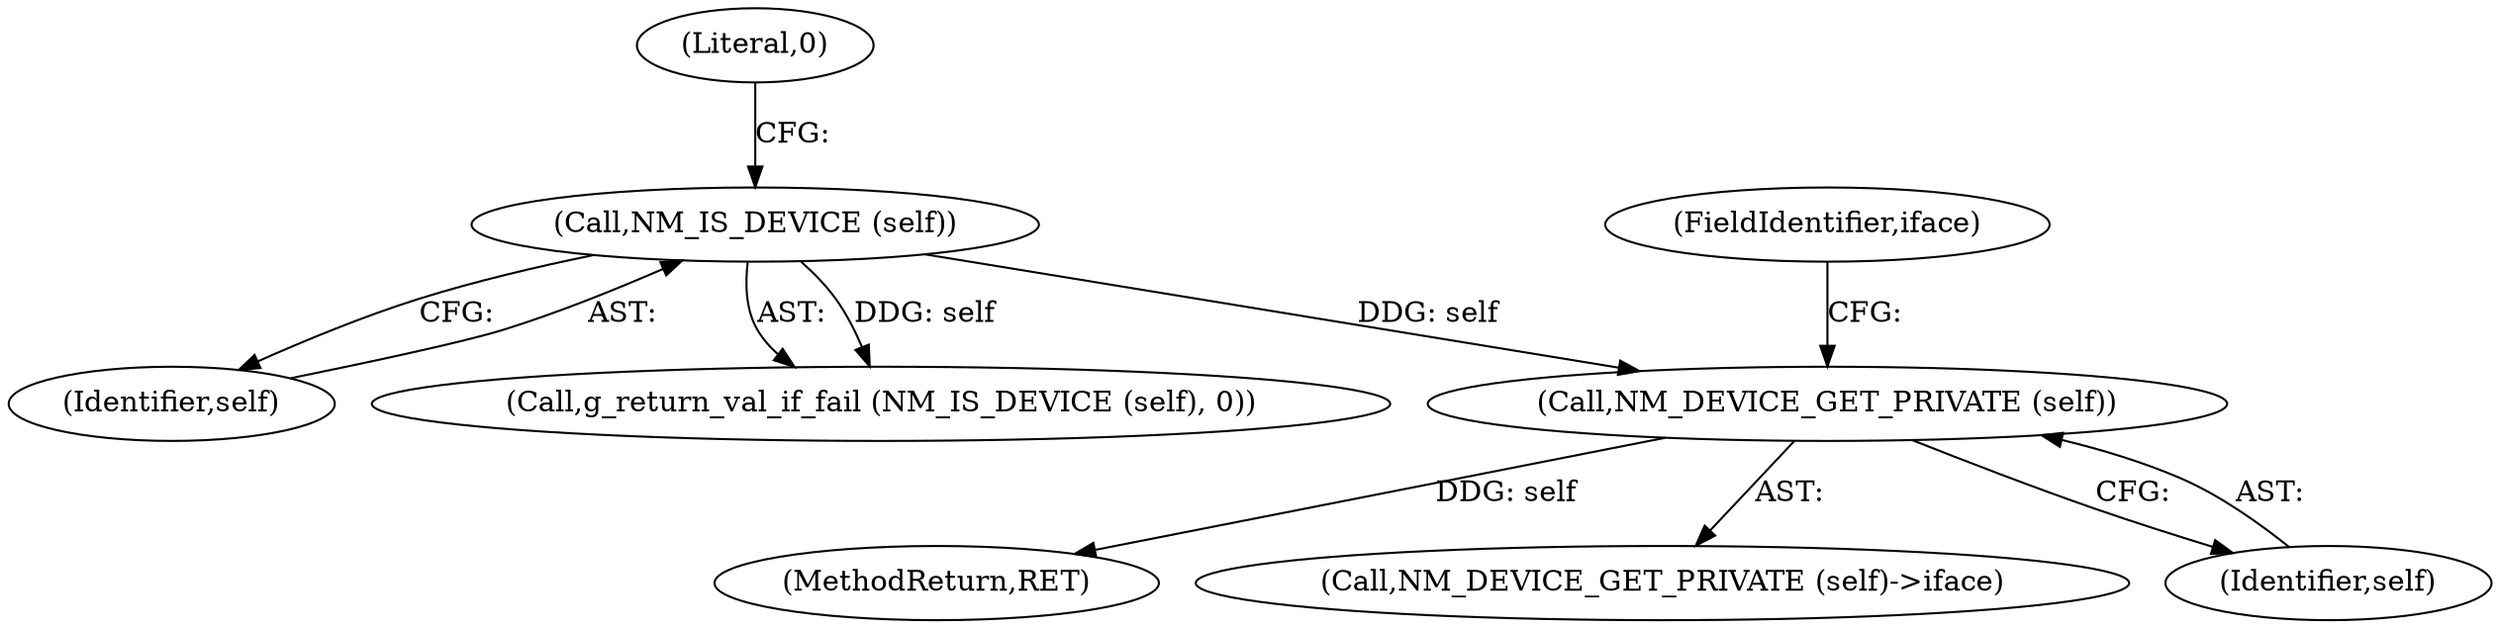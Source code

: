 digraph "0_NetworkManager_d5fc88e573fa58b93034b04d35a2454f5d28cad9@pointer" {
"1000352" [label="(Call,NM_DEVICE_GET_PRIVATE (self))"];
"1000347" [label="(Call,NM_IS_DEVICE (self))"];
"1000348" [label="(Identifier,self)"];
"1000346" [label="(Call,g_return_val_if_fail (NM_IS_DEVICE (self), 0))"];
"1000347" [label="(Call,NM_IS_DEVICE (self))"];
"1000349" [label="(Literal,0)"];
"1007368" [label="(MethodReturn,RET)"];
"1000351" [label="(Call,NM_DEVICE_GET_PRIVATE (self)->iface)"];
"1000352" [label="(Call,NM_DEVICE_GET_PRIVATE (self))"];
"1000354" [label="(FieldIdentifier,iface)"];
"1000353" [label="(Identifier,self)"];
"1000352" -> "1000351"  [label="AST: "];
"1000352" -> "1000353"  [label="CFG: "];
"1000353" -> "1000352"  [label="AST: "];
"1000354" -> "1000352"  [label="CFG: "];
"1000352" -> "1007368"  [label="DDG: self"];
"1000347" -> "1000352"  [label="DDG: self"];
"1000347" -> "1000346"  [label="AST: "];
"1000347" -> "1000348"  [label="CFG: "];
"1000348" -> "1000347"  [label="AST: "];
"1000349" -> "1000347"  [label="CFG: "];
"1000347" -> "1000346"  [label="DDG: self"];
}
